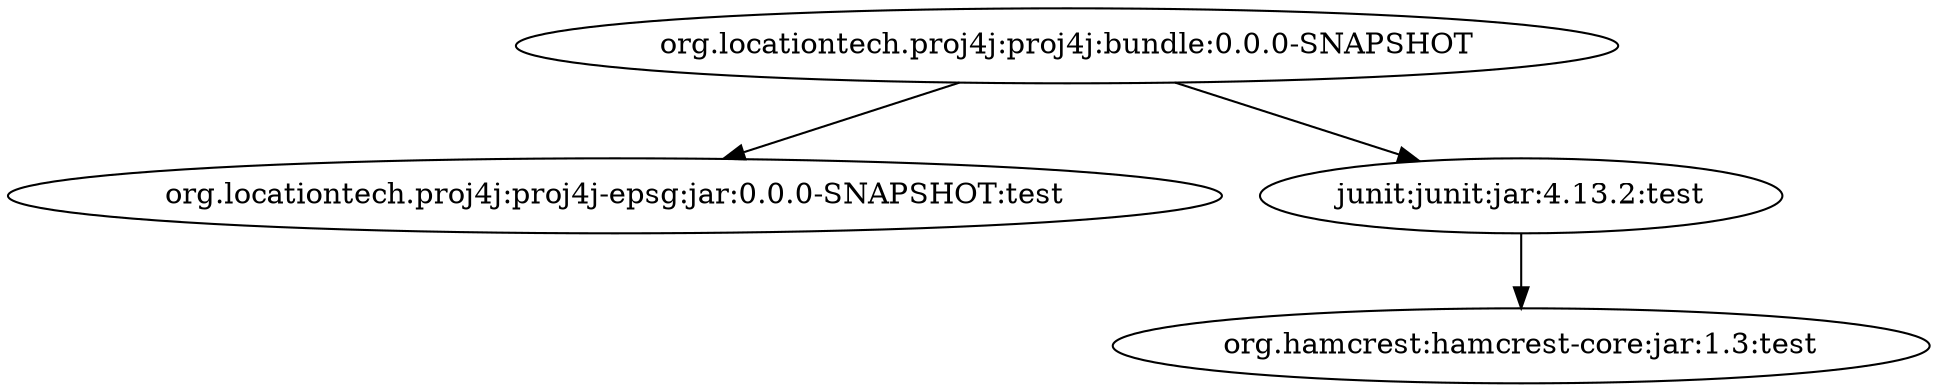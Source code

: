 digraph core {
	"org.locationtech.proj4j:proj4j:bundle:0.0.0-SNAPSHOT" -> "org.locationtech.proj4j:proj4j-epsg:jar:0.0.0-SNAPSHOT:test" ; 
	"org.locationtech.proj4j:proj4j:bundle:0.0.0-SNAPSHOT" -> "junit:junit:jar:4.13.2:test" ; 
	"junit:junit:jar:4.13.2:test" -> "org.hamcrest:hamcrest-core:jar:1.3:test" ; 
}
digraph geoapi {
	"org.locationtech.proj4j:proj4j-geoapi:jar:0.0.0-SNAPSHOT" -> "org.opengis:geoapi:jar:3.0.2:compile" ; 
	"org.locationtech.proj4j:proj4j-geoapi:jar:0.0.0-SNAPSHOT" -> "org.opengis:geoapi-conformance:jar:3.0.2:test" ; 
	"org.locationtech.proj4j:proj4j-geoapi:jar:0.0.0-SNAPSHOT" -> "org.locationtech.proj4j:proj4j:jar:0.0.0-SNAPSHOT:compile" ; 
	"org.locationtech.proj4j:proj4j-geoapi:jar:0.0.0-SNAPSHOT" -> "org.locationtech.proj4j:proj4j-epsg:jar:0.0.0-SNAPSHOT:test" ; 
	"org.locationtech.proj4j:proj4j-geoapi:jar:0.0.0-SNAPSHOT" -> "tech.uom:seshat:jar:1.3:test" ; 
	"org.locationtech.proj4j:proj4j-geoapi:jar:0.0.0-SNAPSHOT" -> "junit:junit:jar:4.13.2:test" ; 
	"org.opengis:geoapi:jar:3.0.2:compile" -> "javax.measure:unit-api:jar:2.1.3:compile" ; 
	"org.opengis:geoapi-conformance:jar:3.0.2:test" -> "(org.opengis:geoapi:jar:3.0.2:test - omitted for duplicate)" ; 
	"org.opengis:geoapi-conformance:jar:3.0.2:test" -> "(junit:junit:jar:4.13.2:test - version managed from 4.13.2; scope managed from compile; omitted for duplicate)" ; 
	"org.opengis:geoapi-conformance:jar:3.0.2:test" -> "(javax.measure:unit-api:jar:2.1.3:test - omitted for duplicate)" ; 
	"tech.uom:seshat:jar:1.3:test" -> "(javax.measure:unit-api:jar:2.1.3:test - omitted for duplicate)" ; 
	"junit:junit:jar:4.13.2:test" -> "org.hamcrest:hamcrest-core:jar:1.3:test" ; 
}
